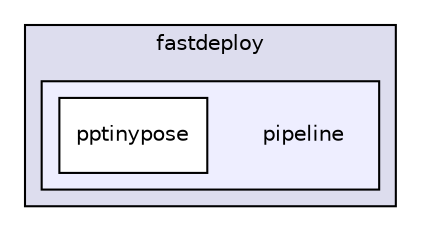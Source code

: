 digraph "/build/FastDeploy/fastdeploy/pipeline" {
  compound=true
  node [ fontsize="10", fontname="Helvetica"];
  edge [ labelfontsize="10", labelfontname="Helvetica"];
  subgraph clusterdir_8d8bcaa4a1ea2c1dd055659904dbf261 {
    graph [ bgcolor="#ddddee", pencolor="black", label="fastdeploy" fontname="Helvetica", fontsize="10", URL="dir_8d8bcaa4a1ea2c1dd055659904dbf261.html"]
  subgraph clusterdir_b3f505654c3c5856703a11ce2dd17441 {
    graph [ bgcolor="#eeeeff", pencolor="black", label="" URL="dir_b3f505654c3c5856703a11ce2dd17441.html"];
    dir_b3f505654c3c5856703a11ce2dd17441 [shape=plaintext label="pipeline"];
    dir_a35043ed9730a487d23a18b247727af4 [shape=box label="pptinypose" color="black" fillcolor="white" style="filled" URL="dir_a35043ed9730a487d23a18b247727af4.html"];
  }
  }
}
